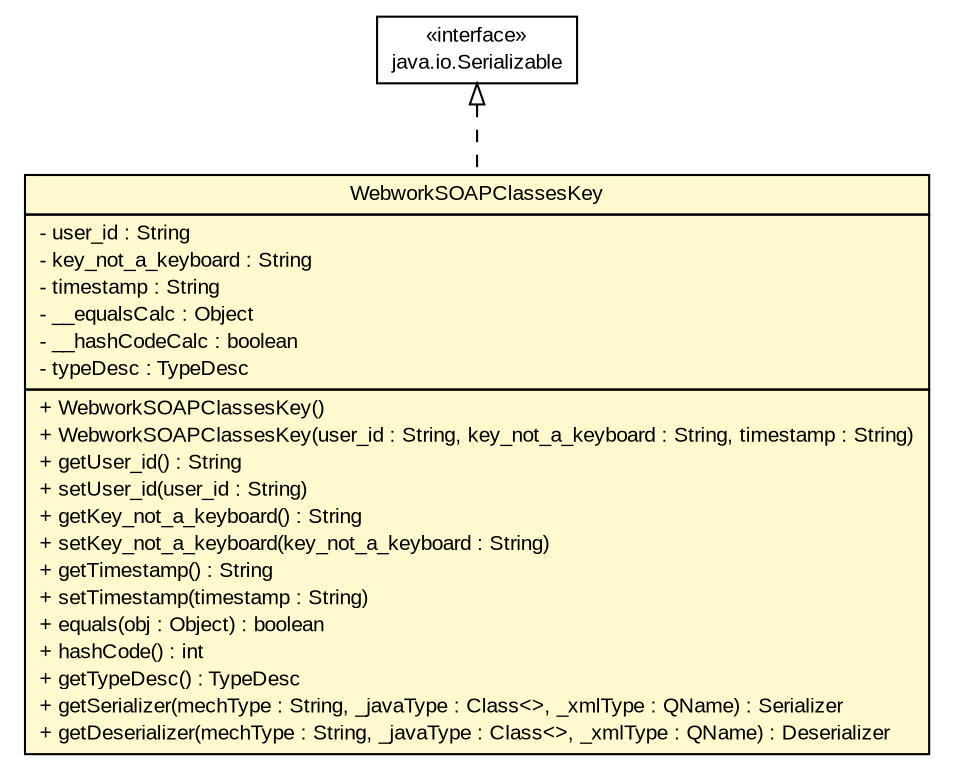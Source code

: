 #!/usr/local/bin/dot
#
# Class diagram 
# Generated by UMLGraph version 5.4 (http://www.umlgraph.org/)
#

digraph G {
	edge [fontname="arial",fontsize=10,labelfontname="arial",labelfontsize=10];
	node [fontname="arial",fontsize=10,shape=plaintext];
	nodesep=0.25;
	ranksep=0.5;
	// edu.missouri.math.webwork.WebworkSOAP.WebworkSOAPClassesKey
	c349 [label=<<table title="edu.missouri.math.webwork.WebworkSOAP.WebworkSOAPClassesKey" border="0" cellborder="1" cellspacing="0" cellpadding="2" port="p" bgcolor="lemonChiffon" href="./WebworkSOAPClassesKey.html">
		<tr><td><table border="0" cellspacing="0" cellpadding="1">
<tr><td align="center" balign="center"> WebworkSOAPClassesKey </td></tr>
		</table></td></tr>
		<tr><td><table border="0" cellspacing="0" cellpadding="1">
<tr><td align="left" balign="left"> - user_id : String </td></tr>
<tr><td align="left" balign="left"> - key_not_a_keyboard : String </td></tr>
<tr><td align="left" balign="left"> - timestamp : String </td></tr>
<tr><td align="left" balign="left"> - __equalsCalc : Object </td></tr>
<tr><td align="left" balign="left"> - __hashCodeCalc : boolean </td></tr>
<tr><td align="left" balign="left"> - typeDesc : TypeDesc </td></tr>
		</table></td></tr>
		<tr><td><table border="0" cellspacing="0" cellpadding="1">
<tr><td align="left" balign="left"> + WebworkSOAPClassesKey() </td></tr>
<tr><td align="left" balign="left"> + WebworkSOAPClassesKey(user_id : String, key_not_a_keyboard : String, timestamp : String) </td></tr>
<tr><td align="left" balign="left"> + getUser_id() : String </td></tr>
<tr><td align="left" balign="left"> + setUser_id(user_id : String) </td></tr>
<tr><td align="left" balign="left"> + getKey_not_a_keyboard() : String </td></tr>
<tr><td align="left" balign="left"> + setKey_not_a_keyboard(key_not_a_keyboard : String) </td></tr>
<tr><td align="left" balign="left"> + getTimestamp() : String </td></tr>
<tr><td align="left" balign="left"> + setTimestamp(timestamp : String) </td></tr>
<tr><td align="left" balign="left"> + equals(obj : Object) : boolean </td></tr>
<tr><td align="left" balign="left"> + hashCode() : int </td></tr>
<tr><td align="left" balign="left"> + getTypeDesc() : TypeDesc </td></tr>
<tr><td align="left" balign="left"> + getSerializer(mechType : String, _javaType : Class&lt;&gt;, _xmlType : QName) : Serializer </td></tr>
<tr><td align="left" balign="left"> + getDeserializer(mechType : String, _javaType : Class&lt;&gt;, _xmlType : QName) : Deserializer </td></tr>
		</table></td></tr>
		</table>>, URL="./WebworkSOAPClassesKey.html", fontname="arial", fontcolor="black", fontsize=10.0];
	//edu.missouri.math.webwork.WebworkSOAP.WebworkSOAPClassesKey implements java.io.Serializable
	c352:p -> c349:p [dir=back,arrowtail=empty,style=dashed];
	// java.io.Serializable
	c352 [label=<<table title="java.io.Serializable" border="0" cellborder="1" cellspacing="0" cellpadding="2" port="p" href="http://java.sun.com/j2se/1.4.2/docs/api/java/io/Serializable.html">
		<tr><td><table border="0" cellspacing="0" cellpadding="1">
<tr><td align="center" balign="center"> &#171;interface&#187; </td></tr>
<tr><td align="center" balign="center"> java.io.Serializable </td></tr>
		</table></td></tr>
		</table>>, URL="http://java.sun.com/j2se/1.4.2/docs/api/java/io/Serializable.html", fontname="arial", fontcolor="black", fontsize=10.0];
}

